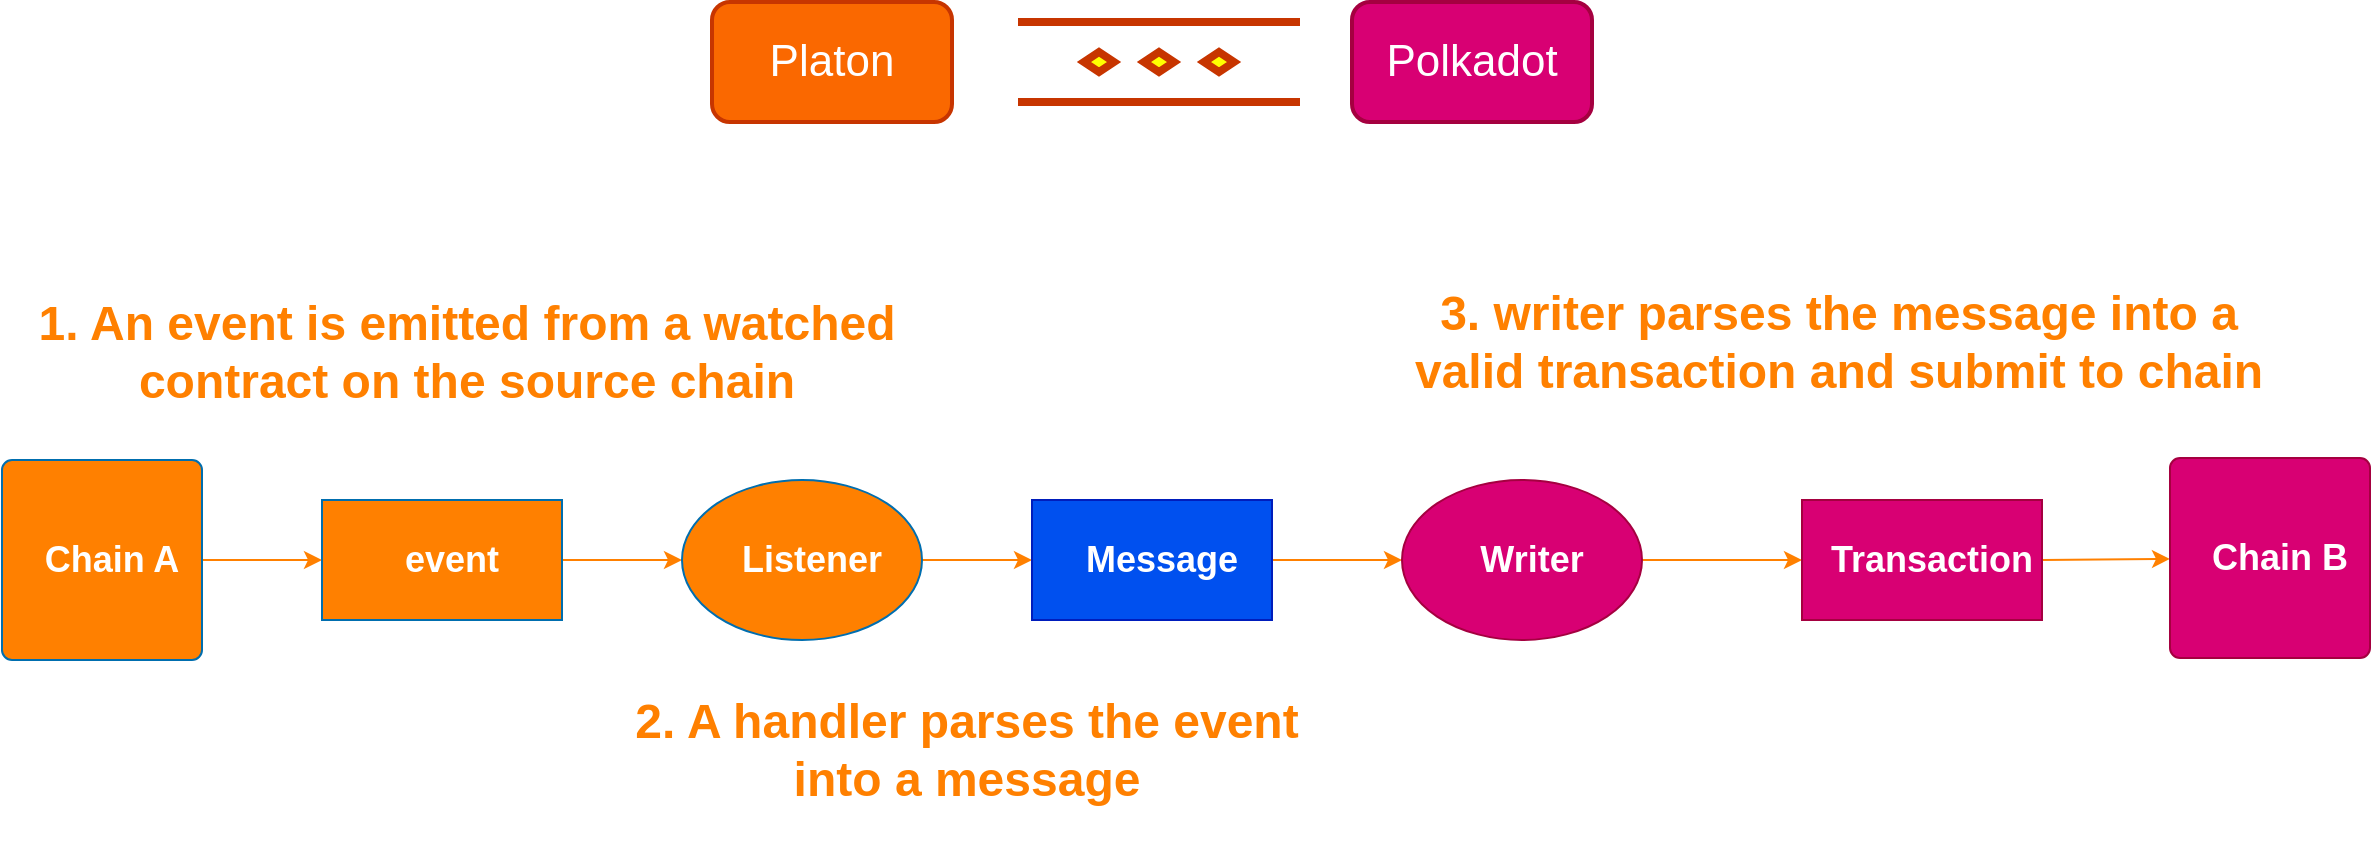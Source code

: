 <mxfile>
    <diagram id="BzeWuSWtje4ORMCNxh40" name="第 1 页">
        <mxGraphModel dx="2389" dy="2712" grid="1" gridSize="10" guides="1" tooltips="1" connect="1" arrows="1" fold="1" page="1" pageScale="1" pageWidth="827" pageHeight="1169" math="0" shadow="0">
            <root>
                <mxCell id="0"/>
                <mxCell id="1" parent="0"/>
                <mxCell id="14" value="" style="verticalLabelPosition=bottom;verticalAlign=top;html=1;shape=mxgraph.flowchart.parallel_mode;pointerEvents=1;rounded=1;labelBackgroundColor=none;strokeWidth=4;fillColor=#fa6800;fontColor=#ffffff;strokeColor=#C73500;" parent="1" vertex="1">
                    <mxGeometry x="322" y="-269" width="141" height="40" as="geometry"/>
                </mxCell>
                <mxCell id="15" value="&lt;font style=&quot;font-size: 22px&quot;&gt;Platon&lt;/font&gt;" style="rounded=1;whiteSpace=wrap;html=1;strokeColor=#C73500;strokeWidth=2;fillColor=#fa6800;fontColor=#ffffff;" parent="1" vertex="1">
                    <mxGeometry x="169" y="-279" width="120" height="60" as="geometry"/>
                </mxCell>
                <mxCell id="16" value="&lt;font style=&quot;font-size: 22px&quot;&gt;Polkadot&lt;/font&gt;" style="rounded=1;whiteSpace=wrap;html=1;strokeColor=#A50040;strokeWidth=2;fillColor=#d80073;fontColor=#ffffff;" parent="1" vertex="1">
                    <mxGeometry x="489" y="-279" width="120" height="60" as="geometry"/>
                </mxCell>
                <mxCell id="67" value="" style="edgeStyle=none;rounded=0;orthogonalLoop=1;jettySize=auto;html=1;fontColor=#99FF99;strokeColor=#FF8000;" parent="1" source="65" target="66" edge="1">
                    <mxGeometry relative="1" as="geometry"/>
                </mxCell>
                <mxCell id="65" value="Chain A" style="html=1;shadow=0;dashed=0;shape=mxgraph.bootstrap.rrect;rSize=5;strokeColor=#006EAF;strokeWidth=1;fontColor=#ffffff;whiteSpace=wrap;align=center;verticalAlign=middle;spacingLeft=10;fontStyle=1;fontSize=18;fillColor=#FF8000;" parent="1" vertex="1">
                    <mxGeometry x="-186" y="-50" width="100" height="100" as="geometry"/>
                </mxCell>
                <mxCell id="76" value="" style="edgeStyle=none;rounded=0;orthogonalLoop=1;jettySize=auto;html=1;strokeColor=#FF8000;fontColor=#FF8000;" parent="1" source="66" target="75" edge="1">
                    <mxGeometry relative="1" as="geometry"/>
                </mxCell>
                <mxCell id="66" value="event" style="whiteSpace=wrap;html=1;shadow=0;dashed=0;fontSize=18;fontColor=#ffffff;fontStyle=1;strokeColor=#006EAF;strokeWidth=1;spacingLeft=10;fillColor=#FF8000;" parent="1" vertex="1">
                    <mxGeometry x="-26" y="-30" width="120" height="60" as="geometry"/>
                </mxCell>
                <mxCell id="72" value="" style="edgeStyle=none;rounded=0;orthogonalLoop=1;jettySize=auto;html=1;strokeColor=#FF8000;fontColor=#FF8000;exitX=1;exitY=0.5;exitDx=0;exitDy=0;" parent="1" source="75" target="71" edge="1">
                    <mxGeometry relative="1" as="geometry">
                        <mxPoint x="258.25" as="sourcePoint"/>
                    </mxGeometry>
                </mxCell>
                <mxCell id="74" value="" style="edgeStyle=none;rounded=0;orthogonalLoop=1;jettySize=auto;html=1;strokeColor=#FF8000;fontColor=#FF8000;" parent="1" source="71" target="73" edge="1">
                    <mxGeometry relative="1" as="geometry"/>
                </mxCell>
                <mxCell id="71" value="Message" style="whiteSpace=wrap;html=1;shadow=0;dashed=0;fontSize=18;fontColor=#ffffff;fontStyle=1;strokeColor=#001DBC;strokeWidth=1;fillColor=#0050ef;spacingLeft=10;" parent="1" vertex="1">
                    <mxGeometry x="329" y="-30" width="120" height="60" as="geometry"/>
                </mxCell>
                <mxCell id="78" value="" style="edgeStyle=none;rounded=0;orthogonalLoop=1;jettySize=auto;html=1;strokeColor=#FF8000;fontColor=#FF8000;" parent="1" source="73" target="77" edge="1">
                    <mxGeometry relative="1" as="geometry"/>
                </mxCell>
                <mxCell id="73" value="Writer" style="ellipse;whiteSpace=wrap;html=1;shadow=0;dashed=0;fontSize=18;fontColor=#ffffff;fontStyle=1;strokeColor=#A50040;strokeWidth=1;fillColor=#d80073;spacingLeft=10;" parent="1" vertex="1">
                    <mxGeometry x="514" y="-40" width="120" height="80" as="geometry"/>
                </mxCell>
                <mxCell id="75" value="Listener" style="ellipse;whiteSpace=wrap;html=1;shadow=0;dashed=0;fontSize=18;fontColor=#ffffff;fontStyle=1;strokeColor=#006EAF;strokeWidth=1;fillColor=#FF8000;spacingLeft=10;" parent="1" vertex="1">
                    <mxGeometry x="154" y="-40" width="120" height="80" as="geometry"/>
                </mxCell>
                <mxCell id="81" style="edgeStyle=none;rounded=0;orthogonalLoop=1;jettySize=auto;html=1;exitX=1;exitY=0.5;exitDx=0;exitDy=0;strokeColor=#FF8000;fontColor=#FF8000;" parent="1" source="77" target="80" edge="1">
                    <mxGeometry relative="1" as="geometry"/>
                </mxCell>
                <mxCell id="77" value="Transaction" style="whiteSpace=wrap;html=1;shadow=0;dashed=0;fontSize=18;fontColor=#ffffff;fontStyle=1;strokeColor=#A50040;strokeWidth=1;fillColor=#d80073;spacingLeft=10;" parent="1" vertex="1">
                    <mxGeometry x="714" y="-30" width="120" height="60" as="geometry"/>
                </mxCell>
                <mxCell id="80" value="Chain B" style="html=1;shadow=0;dashed=0;shape=mxgraph.bootstrap.rrect;rSize=5;strokeColor=#A50040;strokeWidth=1;fontColor=#ffffff;whiteSpace=wrap;align=center;verticalAlign=middle;spacingLeft=10;fontStyle=1;fontSize=18;fillColor=#d80073;" parent="1" vertex="1">
                    <mxGeometry x="898" y="-51" width="100" height="100" as="geometry"/>
                </mxCell>
                <mxCell id="84" value="1. An event is emitted from a watched &lt;br&gt;contract on the source chain" style="text;strokeColor=none;fillColor=none;html=1;fontSize=24;fontStyle=1;verticalAlign=middle;align=center;fontColor=#FF8000;" parent="1" vertex="1">
                    <mxGeometry x="-166" y="-149" width="424" height="90" as="geometry"/>
                </mxCell>
                <mxCell id="85" value="2. A handler parses the event &lt;br&gt;into a message" style="text;strokeColor=none;fillColor=none;html=1;fontSize=24;fontStyle=1;verticalAlign=middle;align=center;fontColor=#FF8000;" parent="1" vertex="1">
                    <mxGeometry x="84" y="50" width="424" height="90" as="geometry"/>
                </mxCell>
                <mxCell id="86" value="3. writer parses the message&amp;nbsp;into a &lt;br&gt;valid transaction and submit to chain" style="text;strokeColor=none;fillColor=none;html=1;fontSize=24;fontStyle=1;verticalAlign=middle;align=center;fontColor=#FF8000;" parent="1" vertex="1">
                    <mxGeometry x="505" y="-154" width="453" height="90" as="geometry"/>
                </mxCell>
            </root>
        </mxGraphModel>
    </diagram>
</mxfile>